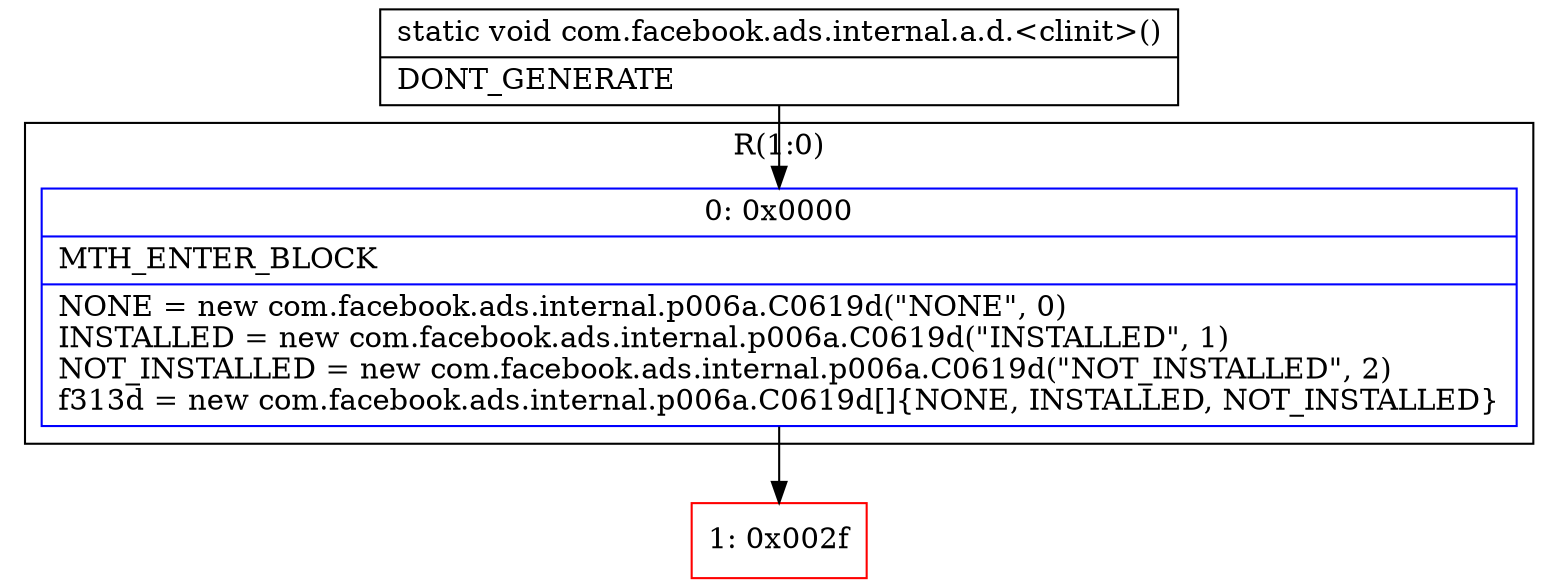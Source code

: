 digraph "CFG forcom.facebook.ads.internal.a.d.\<clinit\>()V" {
subgraph cluster_Region_822197226 {
label = "R(1:0)";
node [shape=record,color=blue];
Node_0 [shape=record,label="{0\:\ 0x0000|MTH_ENTER_BLOCK\l|NONE = new com.facebook.ads.internal.p006a.C0619d(\"NONE\", 0)\lINSTALLED = new com.facebook.ads.internal.p006a.C0619d(\"INSTALLED\", 1)\lNOT_INSTALLED = new com.facebook.ads.internal.p006a.C0619d(\"NOT_INSTALLED\", 2)\lf313d = new com.facebook.ads.internal.p006a.C0619d[]\{NONE, INSTALLED, NOT_INSTALLED\}\l}"];
}
Node_1 [shape=record,color=red,label="{1\:\ 0x002f}"];
MethodNode[shape=record,label="{static void com.facebook.ads.internal.a.d.\<clinit\>()  | DONT_GENERATE\l}"];
MethodNode -> Node_0;
Node_0 -> Node_1;
}

